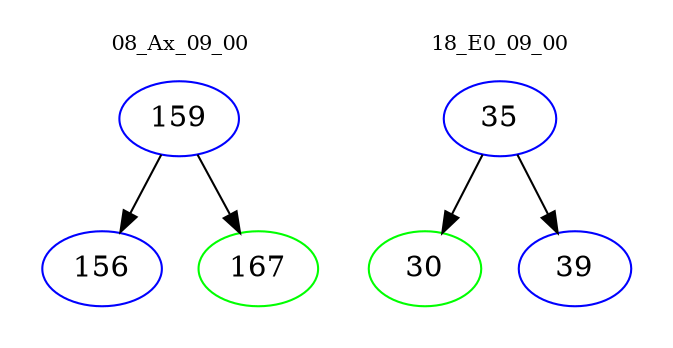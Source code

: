 digraph{
subgraph cluster_0 {
color = white
label = "08_Ax_09_00";
fontsize=10;
T0_159 [label="159", color="blue"]
T0_159 -> T0_156 [color="black"]
T0_156 [label="156", color="blue"]
T0_159 -> T0_167 [color="black"]
T0_167 [label="167", color="green"]
}
subgraph cluster_1 {
color = white
label = "18_E0_09_00";
fontsize=10;
T1_35 [label="35", color="blue"]
T1_35 -> T1_30 [color="black"]
T1_30 [label="30", color="green"]
T1_35 -> T1_39 [color="black"]
T1_39 [label="39", color="blue"]
}
}
